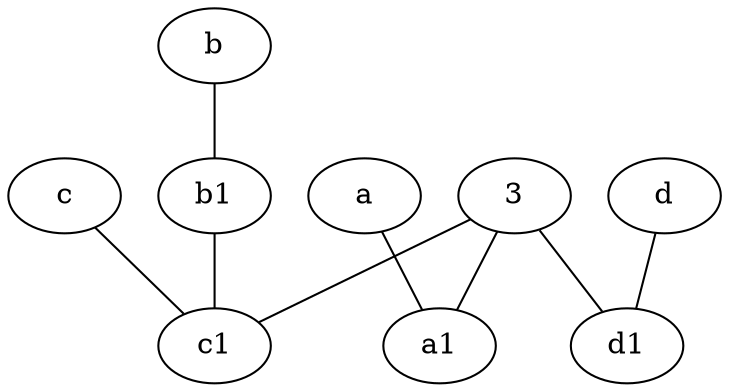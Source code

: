 graph {
	node [labelfontsize=50]
	b1 [labelfontsize=50 pos="9,4!"]
	a1 [labelfontsize=50 pos="8,3!"]
	3 [labelfontsize=50]
	c [labelfontsize=50 pos="4.5,2!"]
	c1 [labelfontsize=50 pos="4.5,3!"]
	d1 [labelfontsize=50 pos="3,5!"]
	b -- b1
	c -- c1
	b1 -- c1
	3 -- c1
	a -- a1
	3 -- a1
	3 -- d1
	d -- d1
}
